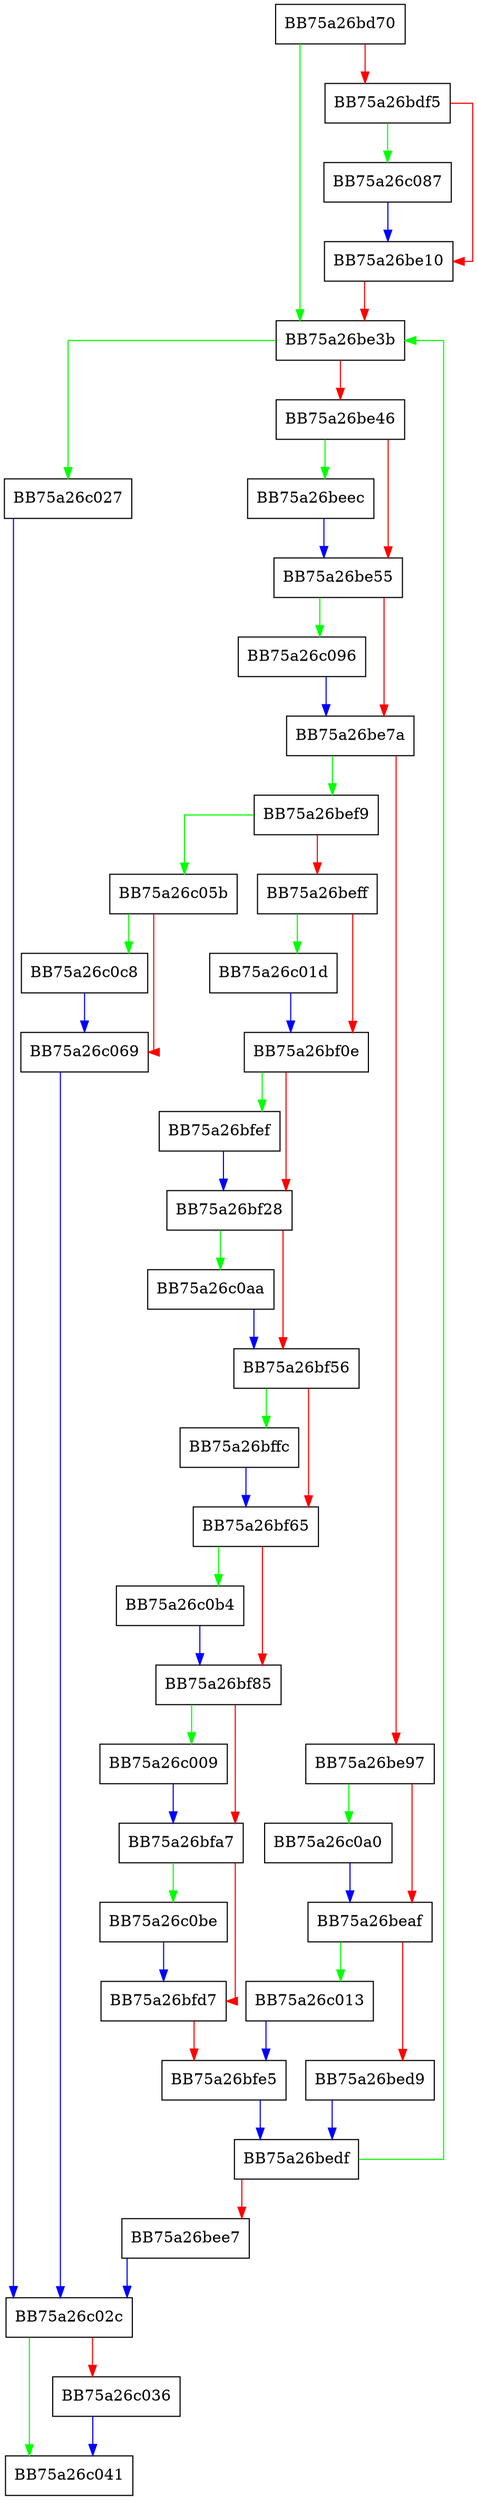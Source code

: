 digraph TrivialDeflate {
  node [shape="box"];
  graph [splines=ortho];
  BB75a26bd70 -> BB75a26be3b [color="green"];
  BB75a26bd70 -> BB75a26bdf5 [color="red"];
  BB75a26bdf5 -> BB75a26c087 [color="green"];
  BB75a26bdf5 -> BB75a26be10 [color="red"];
  BB75a26be10 -> BB75a26be3b [color="red"];
  BB75a26be3b -> BB75a26c027 [color="green"];
  BB75a26be3b -> BB75a26be46 [color="red"];
  BB75a26be46 -> BB75a26beec [color="green"];
  BB75a26be46 -> BB75a26be55 [color="red"];
  BB75a26be55 -> BB75a26c096 [color="green"];
  BB75a26be55 -> BB75a26be7a [color="red"];
  BB75a26be7a -> BB75a26bef9 [color="green"];
  BB75a26be7a -> BB75a26be97 [color="red"];
  BB75a26be97 -> BB75a26c0a0 [color="green"];
  BB75a26be97 -> BB75a26beaf [color="red"];
  BB75a26beaf -> BB75a26c013 [color="green"];
  BB75a26beaf -> BB75a26bed9 [color="red"];
  BB75a26bed9 -> BB75a26bedf [color="blue"];
  BB75a26bedf -> BB75a26be3b [color="green"];
  BB75a26bedf -> BB75a26bee7 [color="red"];
  BB75a26bee7 -> BB75a26c02c [color="blue"];
  BB75a26beec -> BB75a26be55 [color="blue"];
  BB75a26bef9 -> BB75a26c05b [color="green"];
  BB75a26bef9 -> BB75a26beff [color="red"];
  BB75a26beff -> BB75a26c01d [color="green"];
  BB75a26beff -> BB75a26bf0e [color="red"];
  BB75a26bf0e -> BB75a26bfef [color="green"];
  BB75a26bf0e -> BB75a26bf28 [color="red"];
  BB75a26bf28 -> BB75a26c0aa [color="green"];
  BB75a26bf28 -> BB75a26bf56 [color="red"];
  BB75a26bf56 -> BB75a26bffc [color="green"];
  BB75a26bf56 -> BB75a26bf65 [color="red"];
  BB75a26bf65 -> BB75a26c0b4 [color="green"];
  BB75a26bf65 -> BB75a26bf85 [color="red"];
  BB75a26bf85 -> BB75a26c009 [color="green"];
  BB75a26bf85 -> BB75a26bfa7 [color="red"];
  BB75a26bfa7 -> BB75a26c0be [color="green"];
  BB75a26bfa7 -> BB75a26bfd7 [color="red"];
  BB75a26bfd7 -> BB75a26bfe5 [color="red"];
  BB75a26bfe5 -> BB75a26bedf [color="blue"];
  BB75a26bfef -> BB75a26bf28 [color="blue"];
  BB75a26bffc -> BB75a26bf65 [color="blue"];
  BB75a26c009 -> BB75a26bfa7 [color="blue"];
  BB75a26c013 -> BB75a26bfe5 [color="blue"];
  BB75a26c01d -> BB75a26bf0e [color="blue"];
  BB75a26c027 -> BB75a26c02c [color="blue"];
  BB75a26c02c -> BB75a26c041 [color="green"];
  BB75a26c02c -> BB75a26c036 [color="red"];
  BB75a26c036 -> BB75a26c041 [color="blue"];
  BB75a26c05b -> BB75a26c0c8 [color="green"];
  BB75a26c05b -> BB75a26c069 [color="red"];
  BB75a26c069 -> BB75a26c02c [color="blue"];
  BB75a26c087 -> BB75a26be10 [color="blue"];
  BB75a26c096 -> BB75a26be7a [color="blue"];
  BB75a26c0a0 -> BB75a26beaf [color="blue"];
  BB75a26c0aa -> BB75a26bf56 [color="blue"];
  BB75a26c0b4 -> BB75a26bf85 [color="blue"];
  BB75a26c0be -> BB75a26bfd7 [color="blue"];
  BB75a26c0c8 -> BB75a26c069 [color="blue"];
}